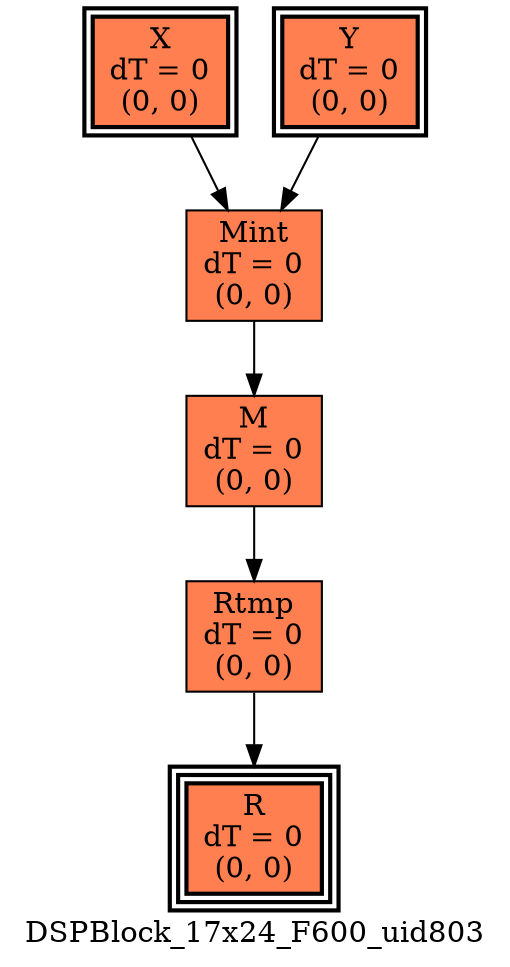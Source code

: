 digraph DSPBlock_17x24_F600_uid803
{
	//graph drawing options
	label=DSPBlock_17x24_F600_uid803;
	labelloc=bottom;
	labeljust=right;
	ratio=auto;
	nodesep=0.25;
	ranksep=0.5;

	//input/output signals of operator DSPBlock_17x24_F600_uid803
	X__DSPBlock_17x24_F600_uid803 [ label="X\ndT = 0\n(0, 0)", shape=box, color=black, style="bold, filled", fillcolor=coral, peripheries=2 ];
	Y__DSPBlock_17x24_F600_uid803 [ label="Y\ndT = 0\n(0, 0)", shape=box, color=black, style="bold, filled", fillcolor=coral, peripheries=2 ];
	R__DSPBlock_17x24_F600_uid803 [ label="R\ndT = 0\n(0, 0)", shape=box, color=black, style="bold, filled", fillcolor=coral, peripheries=3 ];
	{rank=same X__DSPBlock_17x24_F600_uid803, Y__DSPBlock_17x24_F600_uid803};
	{rank=same R__DSPBlock_17x24_F600_uid803};
	//internal signals of operator DSPBlock_17x24_F600_uid803
	Mint__DSPBlock_17x24_F600_uid803 [ label="Mint\ndT = 0\n(0, 0)", shape=box, color=black, style=filled, fillcolor=coral, peripheries=1 ];
	M__DSPBlock_17x24_F600_uid803 [ label="M\ndT = 0\n(0, 0)", shape=box, color=black, style=filled, fillcolor=coral, peripheries=1 ];
	Rtmp__DSPBlock_17x24_F600_uid803 [ label="Rtmp\ndT = 0\n(0, 0)", shape=box, color=black, style=filled, fillcolor=coral, peripheries=1 ];

	//subcomponents of operator DSPBlock_17x24_F600_uid803

	//input and internal signal connections of operator DSPBlock_17x24_F600_uid803
	X__DSPBlock_17x24_F600_uid803 -> Mint__DSPBlock_17x24_F600_uid803 [ arrowhead=normal, arrowsize=1.0, arrowtail=normal, color=black, dir=forward  ];
	Y__DSPBlock_17x24_F600_uid803 -> Mint__DSPBlock_17x24_F600_uid803 [ arrowhead=normal, arrowsize=1.0, arrowtail=normal, color=black, dir=forward  ];
	Mint__DSPBlock_17x24_F600_uid803 -> M__DSPBlock_17x24_F600_uid803 [ arrowhead=normal, arrowsize=1.0, arrowtail=normal, color=black, dir=forward  ];
	M__DSPBlock_17x24_F600_uid803 -> Rtmp__DSPBlock_17x24_F600_uid803 [ arrowhead=normal, arrowsize=1.0, arrowtail=normal, color=black, dir=forward  ];
	Rtmp__DSPBlock_17x24_F600_uid803 -> R__DSPBlock_17x24_F600_uid803 [ arrowhead=normal, arrowsize=1.0, arrowtail=normal, color=black, dir=forward  ];
}

